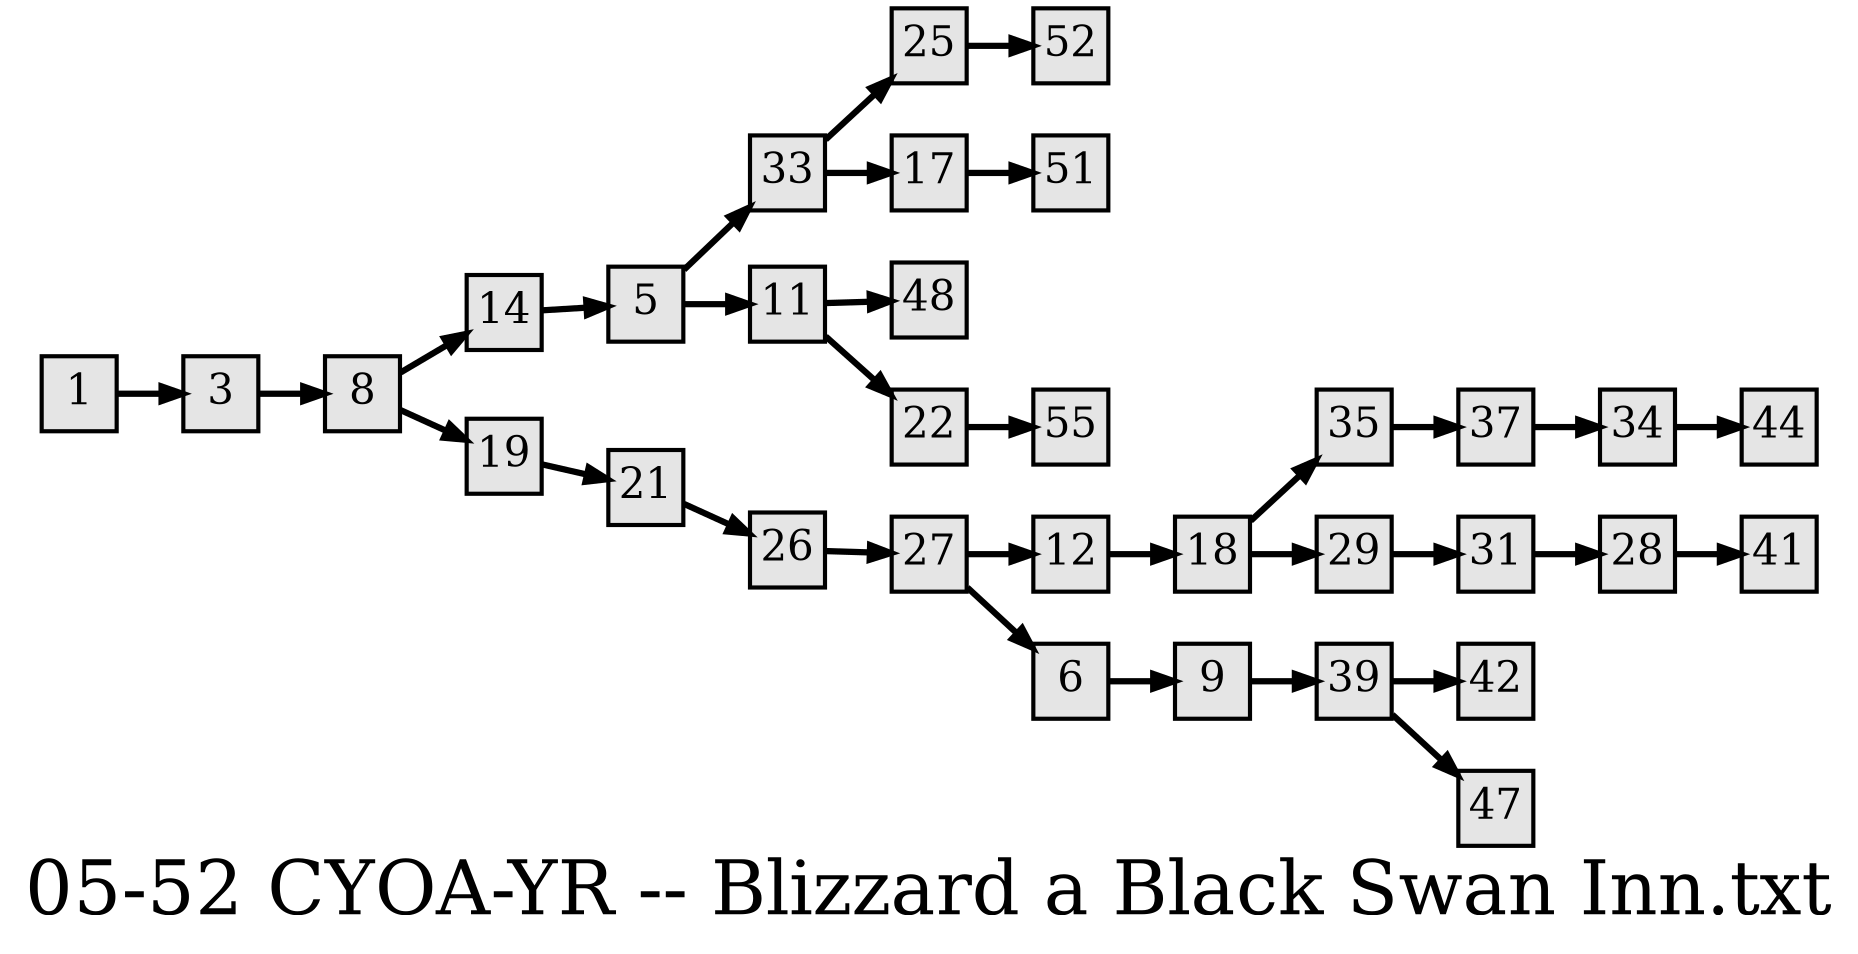 digraph g{
  graph [ label="05-52 CYOA-YR -- Blizzard a Black Swan Inn.txt" rankdir=LR, ordering=out, fontsize=36, nodesep="0.35", ranksep="0.45"];
  node  [shape=rect, penwidth=2, fontsize=20, style=filled, fillcolor=grey90, margin="0,0", labelfloat=true, regular=true, fixedsize=true];
  edge  [labelfloat=true, penwidth=3, fontsize=12];

  1 -> 3;
  3 -> 8;
  5 -> 33;
  5 -> 11;
  6 -> 9;
  8 -> 14;
  8 -> 19;
  9 -> 39;
  11 -> 48;
  11 -> 22;
  12 -> 18;
  14 -> 5;
  17 -> 51;
  18 -> 35;
  18 -> 29;
  19 -> 21;
  21 -> 26;
  22 -> 55;
  25 -> 52;
  26 -> 27;
  27 -> 12;
  27 -> 6;
  28 -> 41;
  29 -> 31;
  31 -> 28;
  33 -> 25;
  33 -> 17;
  34 -> 44;
  35 -> 37;
  37 -> 34;
  39 -> 42;
  39 -> 47;
}

